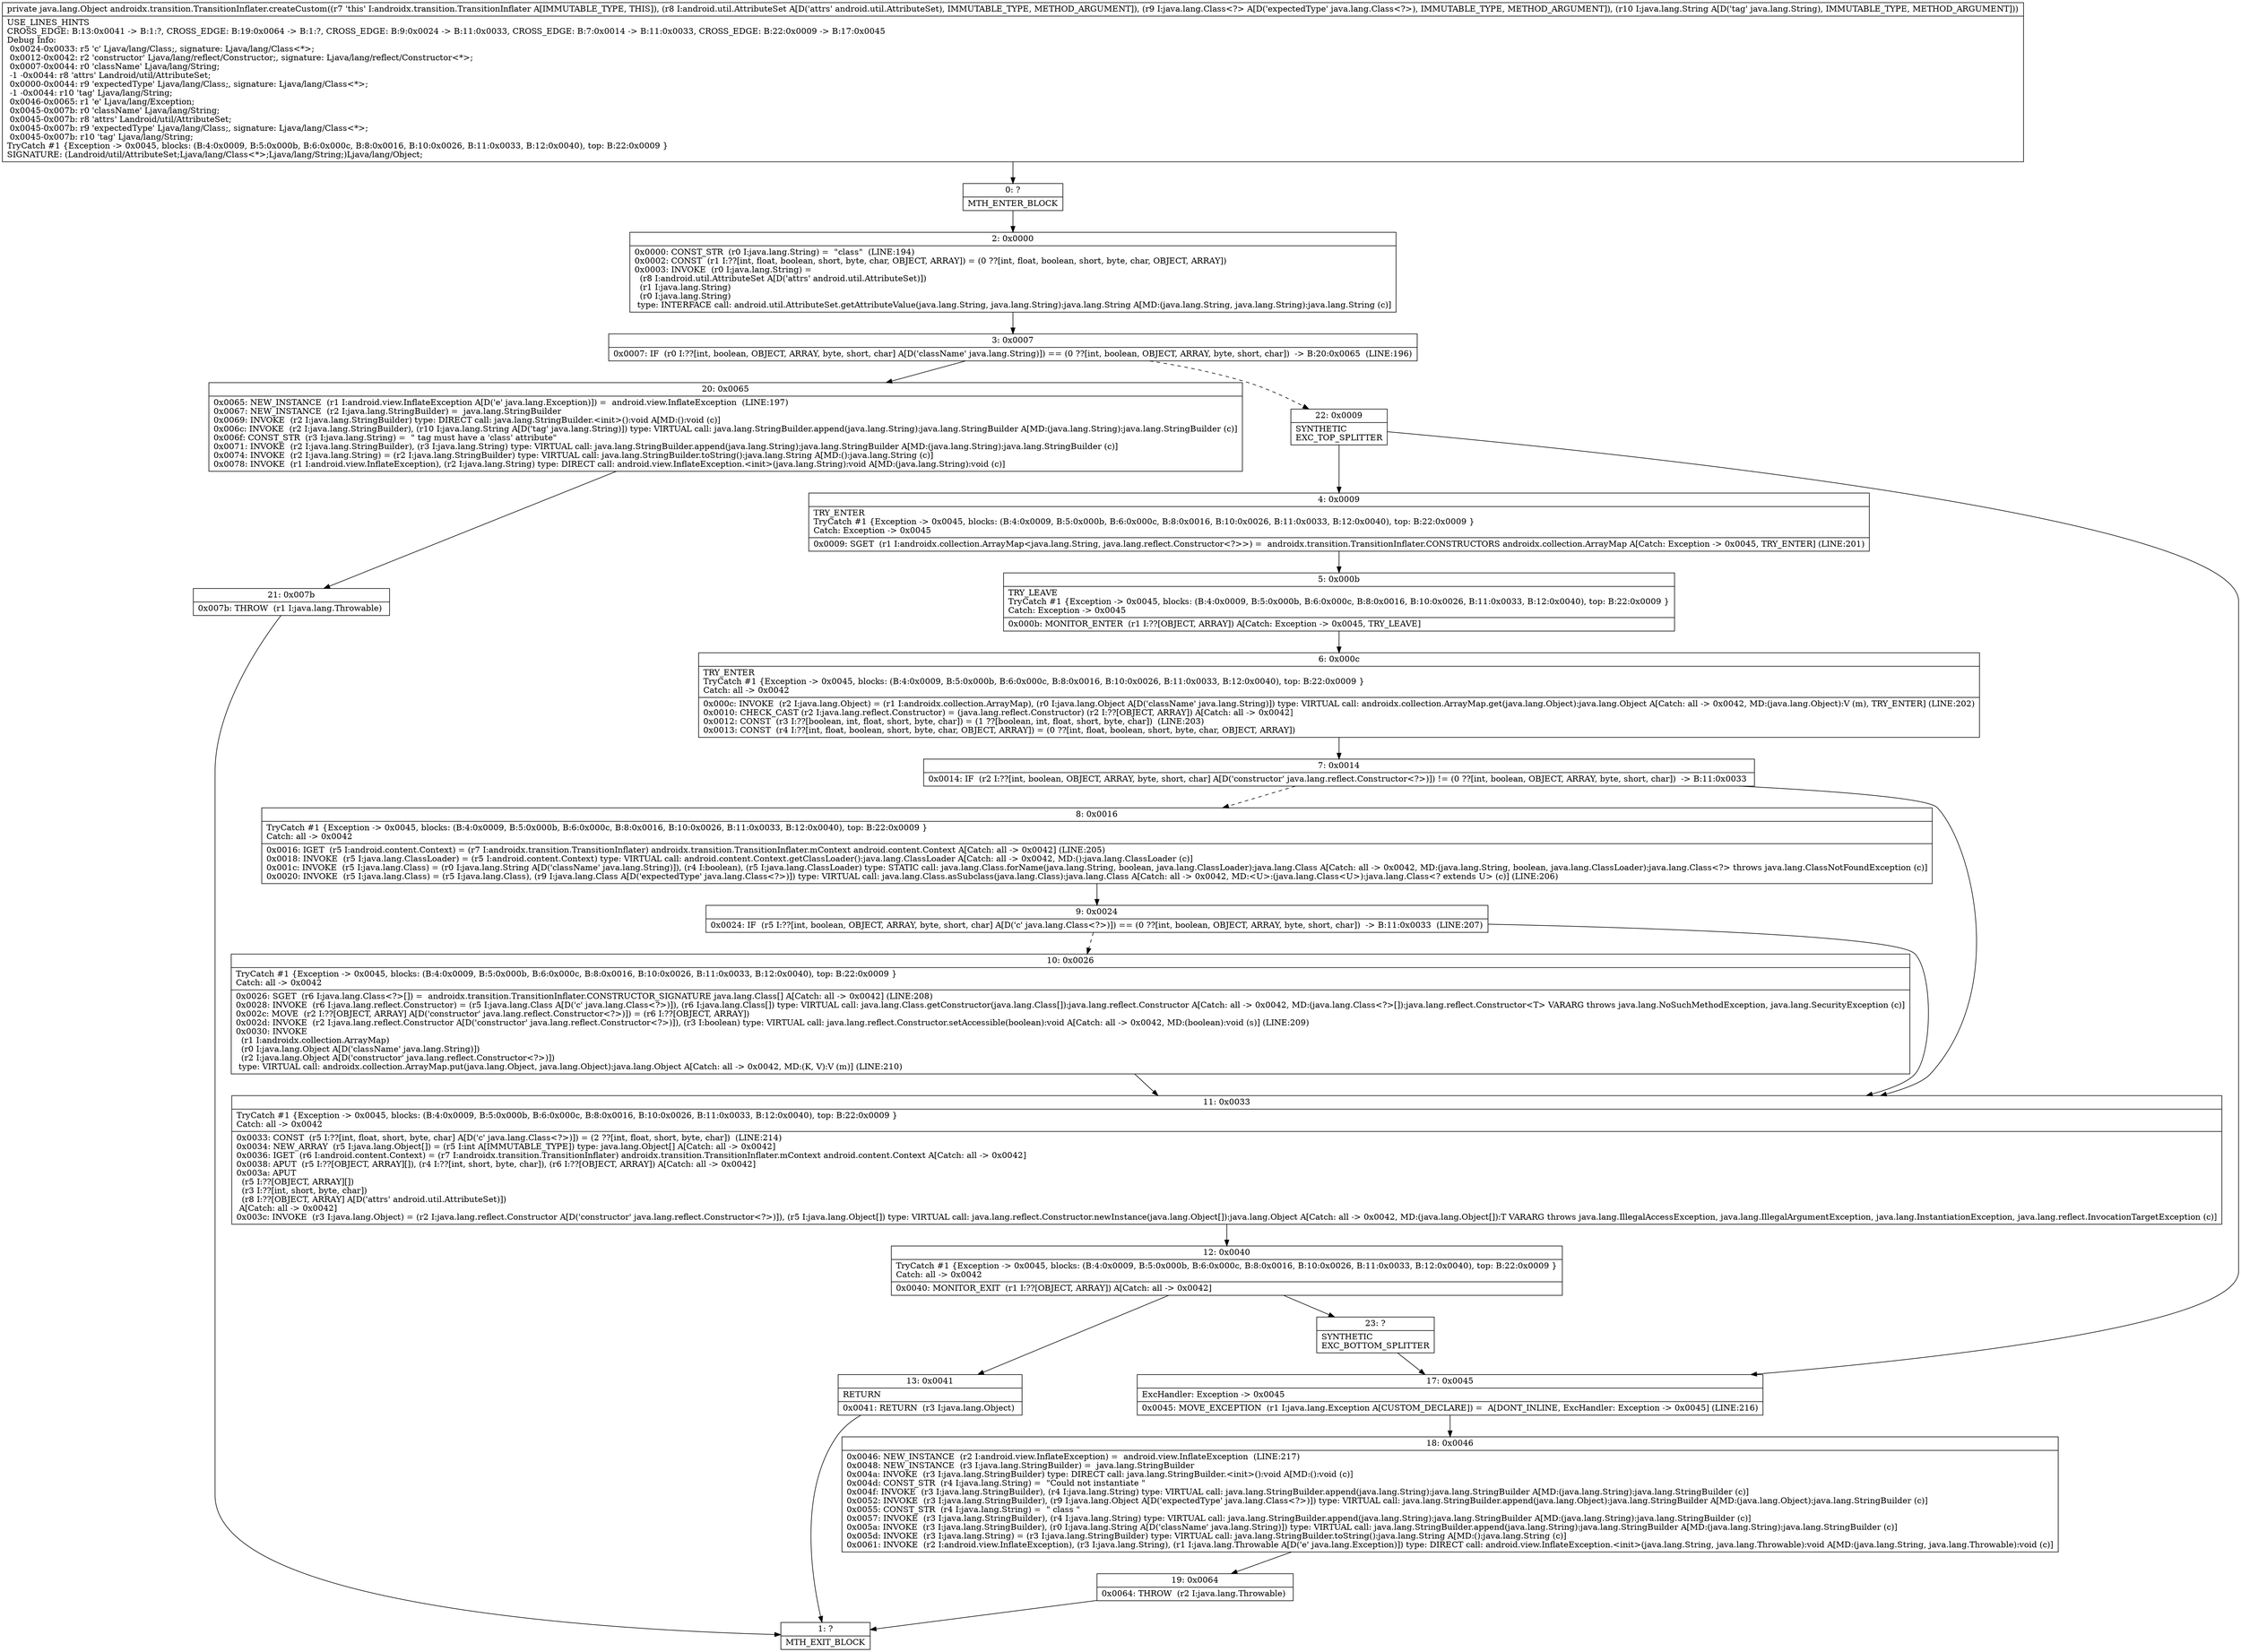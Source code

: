 digraph "CFG forandroidx.transition.TransitionInflater.createCustom(Landroid\/util\/AttributeSet;Ljava\/lang\/Class;Ljava\/lang\/String;)Ljava\/lang\/Object;" {
Node_0 [shape=record,label="{0\:\ ?|MTH_ENTER_BLOCK\l}"];
Node_2 [shape=record,label="{2\:\ 0x0000|0x0000: CONST_STR  (r0 I:java.lang.String) =  \"class\"  (LINE:194)\l0x0002: CONST  (r1 I:??[int, float, boolean, short, byte, char, OBJECT, ARRAY]) = (0 ??[int, float, boolean, short, byte, char, OBJECT, ARRAY]) \l0x0003: INVOKE  (r0 I:java.lang.String) = \l  (r8 I:android.util.AttributeSet A[D('attrs' android.util.AttributeSet)])\l  (r1 I:java.lang.String)\l  (r0 I:java.lang.String)\l type: INTERFACE call: android.util.AttributeSet.getAttributeValue(java.lang.String, java.lang.String):java.lang.String A[MD:(java.lang.String, java.lang.String):java.lang.String (c)]\l}"];
Node_3 [shape=record,label="{3\:\ 0x0007|0x0007: IF  (r0 I:??[int, boolean, OBJECT, ARRAY, byte, short, char] A[D('className' java.lang.String)]) == (0 ??[int, boolean, OBJECT, ARRAY, byte, short, char])  \-\> B:20:0x0065  (LINE:196)\l}"];
Node_20 [shape=record,label="{20\:\ 0x0065|0x0065: NEW_INSTANCE  (r1 I:android.view.InflateException A[D('e' java.lang.Exception)]) =  android.view.InflateException  (LINE:197)\l0x0067: NEW_INSTANCE  (r2 I:java.lang.StringBuilder) =  java.lang.StringBuilder \l0x0069: INVOKE  (r2 I:java.lang.StringBuilder) type: DIRECT call: java.lang.StringBuilder.\<init\>():void A[MD:():void (c)]\l0x006c: INVOKE  (r2 I:java.lang.StringBuilder), (r10 I:java.lang.String A[D('tag' java.lang.String)]) type: VIRTUAL call: java.lang.StringBuilder.append(java.lang.String):java.lang.StringBuilder A[MD:(java.lang.String):java.lang.StringBuilder (c)]\l0x006f: CONST_STR  (r3 I:java.lang.String) =  \" tag must have a 'class' attribute\" \l0x0071: INVOKE  (r2 I:java.lang.StringBuilder), (r3 I:java.lang.String) type: VIRTUAL call: java.lang.StringBuilder.append(java.lang.String):java.lang.StringBuilder A[MD:(java.lang.String):java.lang.StringBuilder (c)]\l0x0074: INVOKE  (r2 I:java.lang.String) = (r2 I:java.lang.StringBuilder) type: VIRTUAL call: java.lang.StringBuilder.toString():java.lang.String A[MD:():java.lang.String (c)]\l0x0078: INVOKE  (r1 I:android.view.InflateException), (r2 I:java.lang.String) type: DIRECT call: android.view.InflateException.\<init\>(java.lang.String):void A[MD:(java.lang.String):void (c)]\l}"];
Node_21 [shape=record,label="{21\:\ 0x007b|0x007b: THROW  (r1 I:java.lang.Throwable) \l}"];
Node_1 [shape=record,label="{1\:\ ?|MTH_EXIT_BLOCK\l}"];
Node_22 [shape=record,label="{22\:\ 0x0009|SYNTHETIC\lEXC_TOP_SPLITTER\l}"];
Node_4 [shape=record,label="{4\:\ 0x0009|TRY_ENTER\lTryCatch #1 \{Exception \-\> 0x0045, blocks: (B:4:0x0009, B:5:0x000b, B:6:0x000c, B:8:0x0016, B:10:0x0026, B:11:0x0033, B:12:0x0040), top: B:22:0x0009 \}\lCatch: Exception \-\> 0x0045\l|0x0009: SGET  (r1 I:androidx.collection.ArrayMap\<java.lang.String, java.lang.reflect.Constructor\<?\>\>) =  androidx.transition.TransitionInflater.CONSTRUCTORS androidx.collection.ArrayMap A[Catch: Exception \-\> 0x0045, TRY_ENTER] (LINE:201)\l}"];
Node_5 [shape=record,label="{5\:\ 0x000b|TRY_LEAVE\lTryCatch #1 \{Exception \-\> 0x0045, blocks: (B:4:0x0009, B:5:0x000b, B:6:0x000c, B:8:0x0016, B:10:0x0026, B:11:0x0033, B:12:0x0040), top: B:22:0x0009 \}\lCatch: Exception \-\> 0x0045\l|0x000b: MONITOR_ENTER  (r1 I:??[OBJECT, ARRAY]) A[Catch: Exception \-\> 0x0045, TRY_LEAVE]\l}"];
Node_6 [shape=record,label="{6\:\ 0x000c|TRY_ENTER\lTryCatch #1 \{Exception \-\> 0x0045, blocks: (B:4:0x0009, B:5:0x000b, B:6:0x000c, B:8:0x0016, B:10:0x0026, B:11:0x0033, B:12:0x0040), top: B:22:0x0009 \}\lCatch: all \-\> 0x0042\l|0x000c: INVOKE  (r2 I:java.lang.Object) = (r1 I:androidx.collection.ArrayMap), (r0 I:java.lang.Object A[D('className' java.lang.String)]) type: VIRTUAL call: androidx.collection.ArrayMap.get(java.lang.Object):java.lang.Object A[Catch: all \-\> 0x0042, MD:(java.lang.Object):V (m), TRY_ENTER] (LINE:202)\l0x0010: CHECK_CAST (r2 I:java.lang.reflect.Constructor) = (java.lang.reflect.Constructor) (r2 I:??[OBJECT, ARRAY]) A[Catch: all \-\> 0x0042]\l0x0012: CONST  (r3 I:??[boolean, int, float, short, byte, char]) = (1 ??[boolean, int, float, short, byte, char])  (LINE:203)\l0x0013: CONST  (r4 I:??[int, float, boolean, short, byte, char, OBJECT, ARRAY]) = (0 ??[int, float, boolean, short, byte, char, OBJECT, ARRAY]) \l}"];
Node_7 [shape=record,label="{7\:\ 0x0014|0x0014: IF  (r2 I:??[int, boolean, OBJECT, ARRAY, byte, short, char] A[D('constructor' java.lang.reflect.Constructor\<?\>)]) != (0 ??[int, boolean, OBJECT, ARRAY, byte, short, char])  \-\> B:11:0x0033 \l}"];
Node_8 [shape=record,label="{8\:\ 0x0016|TryCatch #1 \{Exception \-\> 0x0045, blocks: (B:4:0x0009, B:5:0x000b, B:6:0x000c, B:8:0x0016, B:10:0x0026, B:11:0x0033, B:12:0x0040), top: B:22:0x0009 \}\lCatch: all \-\> 0x0042\l|0x0016: IGET  (r5 I:android.content.Context) = (r7 I:androidx.transition.TransitionInflater) androidx.transition.TransitionInflater.mContext android.content.Context A[Catch: all \-\> 0x0042] (LINE:205)\l0x0018: INVOKE  (r5 I:java.lang.ClassLoader) = (r5 I:android.content.Context) type: VIRTUAL call: android.content.Context.getClassLoader():java.lang.ClassLoader A[Catch: all \-\> 0x0042, MD:():java.lang.ClassLoader (c)]\l0x001c: INVOKE  (r5 I:java.lang.Class) = (r0 I:java.lang.String A[D('className' java.lang.String)]), (r4 I:boolean), (r5 I:java.lang.ClassLoader) type: STATIC call: java.lang.Class.forName(java.lang.String, boolean, java.lang.ClassLoader):java.lang.Class A[Catch: all \-\> 0x0042, MD:(java.lang.String, boolean, java.lang.ClassLoader):java.lang.Class\<?\> throws java.lang.ClassNotFoundException (c)]\l0x0020: INVOKE  (r5 I:java.lang.Class) = (r5 I:java.lang.Class), (r9 I:java.lang.Class A[D('expectedType' java.lang.Class\<?\>)]) type: VIRTUAL call: java.lang.Class.asSubclass(java.lang.Class):java.lang.Class A[Catch: all \-\> 0x0042, MD:\<U\>:(java.lang.Class\<U\>):java.lang.Class\<? extends U\> (c)] (LINE:206)\l}"];
Node_9 [shape=record,label="{9\:\ 0x0024|0x0024: IF  (r5 I:??[int, boolean, OBJECT, ARRAY, byte, short, char] A[D('c' java.lang.Class\<?\>)]) == (0 ??[int, boolean, OBJECT, ARRAY, byte, short, char])  \-\> B:11:0x0033  (LINE:207)\l}"];
Node_10 [shape=record,label="{10\:\ 0x0026|TryCatch #1 \{Exception \-\> 0x0045, blocks: (B:4:0x0009, B:5:0x000b, B:6:0x000c, B:8:0x0016, B:10:0x0026, B:11:0x0033, B:12:0x0040), top: B:22:0x0009 \}\lCatch: all \-\> 0x0042\l|0x0026: SGET  (r6 I:java.lang.Class\<?\>[]) =  androidx.transition.TransitionInflater.CONSTRUCTOR_SIGNATURE java.lang.Class[] A[Catch: all \-\> 0x0042] (LINE:208)\l0x0028: INVOKE  (r6 I:java.lang.reflect.Constructor) = (r5 I:java.lang.Class A[D('c' java.lang.Class\<?\>)]), (r6 I:java.lang.Class[]) type: VIRTUAL call: java.lang.Class.getConstructor(java.lang.Class[]):java.lang.reflect.Constructor A[Catch: all \-\> 0x0042, MD:(java.lang.Class\<?\>[]):java.lang.reflect.Constructor\<T\> VARARG throws java.lang.NoSuchMethodException, java.lang.SecurityException (c)]\l0x002c: MOVE  (r2 I:??[OBJECT, ARRAY] A[D('constructor' java.lang.reflect.Constructor\<?\>)]) = (r6 I:??[OBJECT, ARRAY]) \l0x002d: INVOKE  (r2 I:java.lang.reflect.Constructor A[D('constructor' java.lang.reflect.Constructor\<?\>)]), (r3 I:boolean) type: VIRTUAL call: java.lang.reflect.Constructor.setAccessible(boolean):void A[Catch: all \-\> 0x0042, MD:(boolean):void (s)] (LINE:209)\l0x0030: INVOKE  \l  (r1 I:androidx.collection.ArrayMap)\l  (r0 I:java.lang.Object A[D('className' java.lang.String)])\l  (r2 I:java.lang.Object A[D('constructor' java.lang.reflect.Constructor\<?\>)])\l type: VIRTUAL call: androidx.collection.ArrayMap.put(java.lang.Object, java.lang.Object):java.lang.Object A[Catch: all \-\> 0x0042, MD:(K, V):V (m)] (LINE:210)\l}"];
Node_11 [shape=record,label="{11\:\ 0x0033|TryCatch #1 \{Exception \-\> 0x0045, blocks: (B:4:0x0009, B:5:0x000b, B:6:0x000c, B:8:0x0016, B:10:0x0026, B:11:0x0033, B:12:0x0040), top: B:22:0x0009 \}\lCatch: all \-\> 0x0042\l|0x0033: CONST  (r5 I:??[int, float, short, byte, char] A[D('c' java.lang.Class\<?\>)]) = (2 ??[int, float, short, byte, char])  (LINE:214)\l0x0034: NEW_ARRAY  (r5 I:java.lang.Object[]) = (r5 I:int A[IMMUTABLE_TYPE]) type: java.lang.Object[] A[Catch: all \-\> 0x0042]\l0x0036: IGET  (r6 I:android.content.Context) = (r7 I:androidx.transition.TransitionInflater) androidx.transition.TransitionInflater.mContext android.content.Context A[Catch: all \-\> 0x0042]\l0x0038: APUT  (r5 I:??[OBJECT, ARRAY][]), (r4 I:??[int, short, byte, char]), (r6 I:??[OBJECT, ARRAY]) A[Catch: all \-\> 0x0042]\l0x003a: APUT  \l  (r5 I:??[OBJECT, ARRAY][])\l  (r3 I:??[int, short, byte, char])\l  (r8 I:??[OBJECT, ARRAY] A[D('attrs' android.util.AttributeSet)])\l A[Catch: all \-\> 0x0042]\l0x003c: INVOKE  (r3 I:java.lang.Object) = (r2 I:java.lang.reflect.Constructor A[D('constructor' java.lang.reflect.Constructor\<?\>)]), (r5 I:java.lang.Object[]) type: VIRTUAL call: java.lang.reflect.Constructor.newInstance(java.lang.Object[]):java.lang.Object A[Catch: all \-\> 0x0042, MD:(java.lang.Object[]):T VARARG throws java.lang.IllegalAccessException, java.lang.IllegalArgumentException, java.lang.InstantiationException, java.lang.reflect.InvocationTargetException (c)]\l}"];
Node_12 [shape=record,label="{12\:\ 0x0040|TryCatch #1 \{Exception \-\> 0x0045, blocks: (B:4:0x0009, B:5:0x000b, B:6:0x000c, B:8:0x0016, B:10:0x0026, B:11:0x0033, B:12:0x0040), top: B:22:0x0009 \}\lCatch: all \-\> 0x0042\l|0x0040: MONITOR_EXIT  (r1 I:??[OBJECT, ARRAY]) A[Catch: all \-\> 0x0042]\l}"];
Node_13 [shape=record,label="{13\:\ 0x0041|RETURN\l|0x0041: RETURN  (r3 I:java.lang.Object) \l}"];
Node_23 [shape=record,label="{23\:\ ?|SYNTHETIC\lEXC_BOTTOM_SPLITTER\l}"];
Node_17 [shape=record,label="{17\:\ 0x0045|ExcHandler: Exception \-\> 0x0045\l|0x0045: MOVE_EXCEPTION  (r1 I:java.lang.Exception A[CUSTOM_DECLARE]) =  A[DONT_INLINE, ExcHandler: Exception \-\> 0x0045] (LINE:216)\l}"];
Node_18 [shape=record,label="{18\:\ 0x0046|0x0046: NEW_INSTANCE  (r2 I:android.view.InflateException) =  android.view.InflateException  (LINE:217)\l0x0048: NEW_INSTANCE  (r3 I:java.lang.StringBuilder) =  java.lang.StringBuilder \l0x004a: INVOKE  (r3 I:java.lang.StringBuilder) type: DIRECT call: java.lang.StringBuilder.\<init\>():void A[MD:():void (c)]\l0x004d: CONST_STR  (r4 I:java.lang.String) =  \"Could not instantiate \" \l0x004f: INVOKE  (r3 I:java.lang.StringBuilder), (r4 I:java.lang.String) type: VIRTUAL call: java.lang.StringBuilder.append(java.lang.String):java.lang.StringBuilder A[MD:(java.lang.String):java.lang.StringBuilder (c)]\l0x0052: INVOKE  (r3 I:java.lang.StringBuilder), (r9 I:java.lang.Object A[D('expectedType' java.lang.Class\<?\>)]) type: VIRTUAL call: java.lang.StringBuilder.append(java.lang.Object):java.lang.StringBuilder A[MD:(java.lang.Object):java.lang.StringBuilder (c)]\l0x0055: CONST_STR  (r4 I:java.lang.String) =  \" class \" \l0x0057: INVOKE  (r3 I:java.lang.StringBuilder), (r4 I:java.lang.String) type: VIRTUAL call: java.lang.StringBuilder.append(java.lang.String):java.lang.StringBuilder A[MD:(java.lang.String):java.lang.StringBuilder (c)]\l0x005a: INVOKE  (r3 I:java.lang.StringBuilder), (r0 I:java.lang.String A[D('className' java.lang.String)]) type: VIRTUAL call: java.lang.StringBuilder.append(java.lang.String):java.lang.StringBuilder A[MD:(java.lang.String):java.lang.StringBuilder (c)]\l0x005d: INVOKE  (r3 I:java.lang.String) = (r3 I:java.lang.StringBuilder) type: VIRTUAL call: java.lang.StringBuilder.toString():java.lang.String A[MD:():java.lang.String (c)]\l0x0061: INVOKE  (r2 I:android.view.InflateException), (r3 I:java.lang.String), (r1 I:java.lang.Throwable A[D('e' java.lang.Exception)]) type: DIRECT call: android.view.InflateException.\<init\>(java.lang.String, java.lang.Throwable):void A[MD:(java.lang.String, java.lang.Throwable):void (c)]\l}"];
Node_19 [shape=record,label="{19\:\ 0x0064|0x0064: THROW  (r2 I:java.lang.Throwable) \l}"];
MethodNode[shape=record,label="{private java.lang.Object androidx.transition.TransitionInflater.createCustom((r7 'this' I:androidx.transition.TransitionInflater A[IMMUTABLE_TYPE, THIS]), (r8 I:android.util.AttributeSet A[D('attrs' android.util.AttributeSet), IMMUTABLE_TYPE, METHOD_ARGUMENT]), (r9 I:java.lang.Class\<?\> A[D('expectedType' java.lang.Class\<?\>), IMMUTABLE_TYPE, METHOD_ARGUMENT]), (r10 I:java.lang.String A[D('tag' java.lang.String), IMMUTABLE_TYPE, METHOD_ARGUMENT]))  | USE_LINES_HINTS\lCROSS_EDGE: B:13:0x0041 \-\> B:1:?, CROSS_EDGE: B:19:0x0064 \-\> B:1:?, CROSS_EDGE: B:9:0x0024 \-\> B:11:0x0033, CROSS_EDGE: B:7:0x0014 \-\> B:11:0x0033, CROSS_EDGE: B:22:0x0009 \-\> B:17:0x0045\lDebug Info:\l  0x0024\-0x0033: r5 'c' Ljava\/lang\/Class;, signature: Ljava\/lang\/Class\<*\>;\l  0x0012\-0x0042: r2 'constructor' Ljava\/lang\/reflect\/Constructor;, signature: Ljava\/lang\/reflect\/Constructor\<*\>;\l  0x0007\-0x0044: r0 'className' Ljava\/lang\/String;\l  \-1 \-0x0044: r8 'attrs' Landroid\/util\/AttributeSet;\l  0x0000\-0x0044: r9 'expectedType' Ljava\/lang\/Class;, signature: Ljava\/lang\/Class\<*\>;\l  \-1 \-0x0044: r10 'tag' Ljava\/lang\/String;\l  0x0046\-0x0065: r1 'e' Ljava\/lang\/Exception;\l  0x0045\-0x007b: r0 'className' Ljava\/lang\/String;\l  0x0045\-0x007b: r8 'attrs' Landroid\/util\/AttributeSet;\l  0x0045\-0x007b: r9 'expectedType' Ljava\/lang\/Class;, signature: Ljava\/lang\/Class\<*\>;\l  0x0045\-0x007b: r10 'tag' Ljava\/lang\/String;\lTryCatch #1 \{Exception \-\> 0x0045, blocks: (B:4:0x0009, B:5:0x000b, B:6:0x000c, B:8:0x0016, B:10:0x0026, B:11:0x0033, B:12:0x0040), top: B:22:0x0009 \}\lSIGNATURE: (Landroid\/util\/AttributeSet;Ljava\/lang\/Class\<*\>;Ljava\/lang\/String;)Ljava\/lang\/Object;\l}"];
MethodNode -> Node_0;Node_0 -> Node_2;
Node_2 -> Node_3;
Node_3 -> Node_20;
Node_3 -> Node_22[style=dashed];
Node_20 -> Node_21;
Node_21 -> Node_1;
Node_22 -> Node_4;
Node_22 -> Node_17;
Node_4 -> Node_5;
Node_5 -> Node_6;
Node_6 -> Node_7;
Node_7 -> Node_8[style=dashed];
Node_7 -> Node_11;
Node_8 -> Node_9;
Node_9 -> Node_10[style=dashed];
Node_9 -> Node_11;
Node_10 -> Node_11;
Node_11 -> Node_12;
Node_12 -> Node_13;
Node_12 -> Node_23;
Node_13 -> Node_1;
Node_23 -> Node_17;
Node_17 -> Node_18;
Node_18 -> Node_19;
Node_19 -> Node_1;
}

